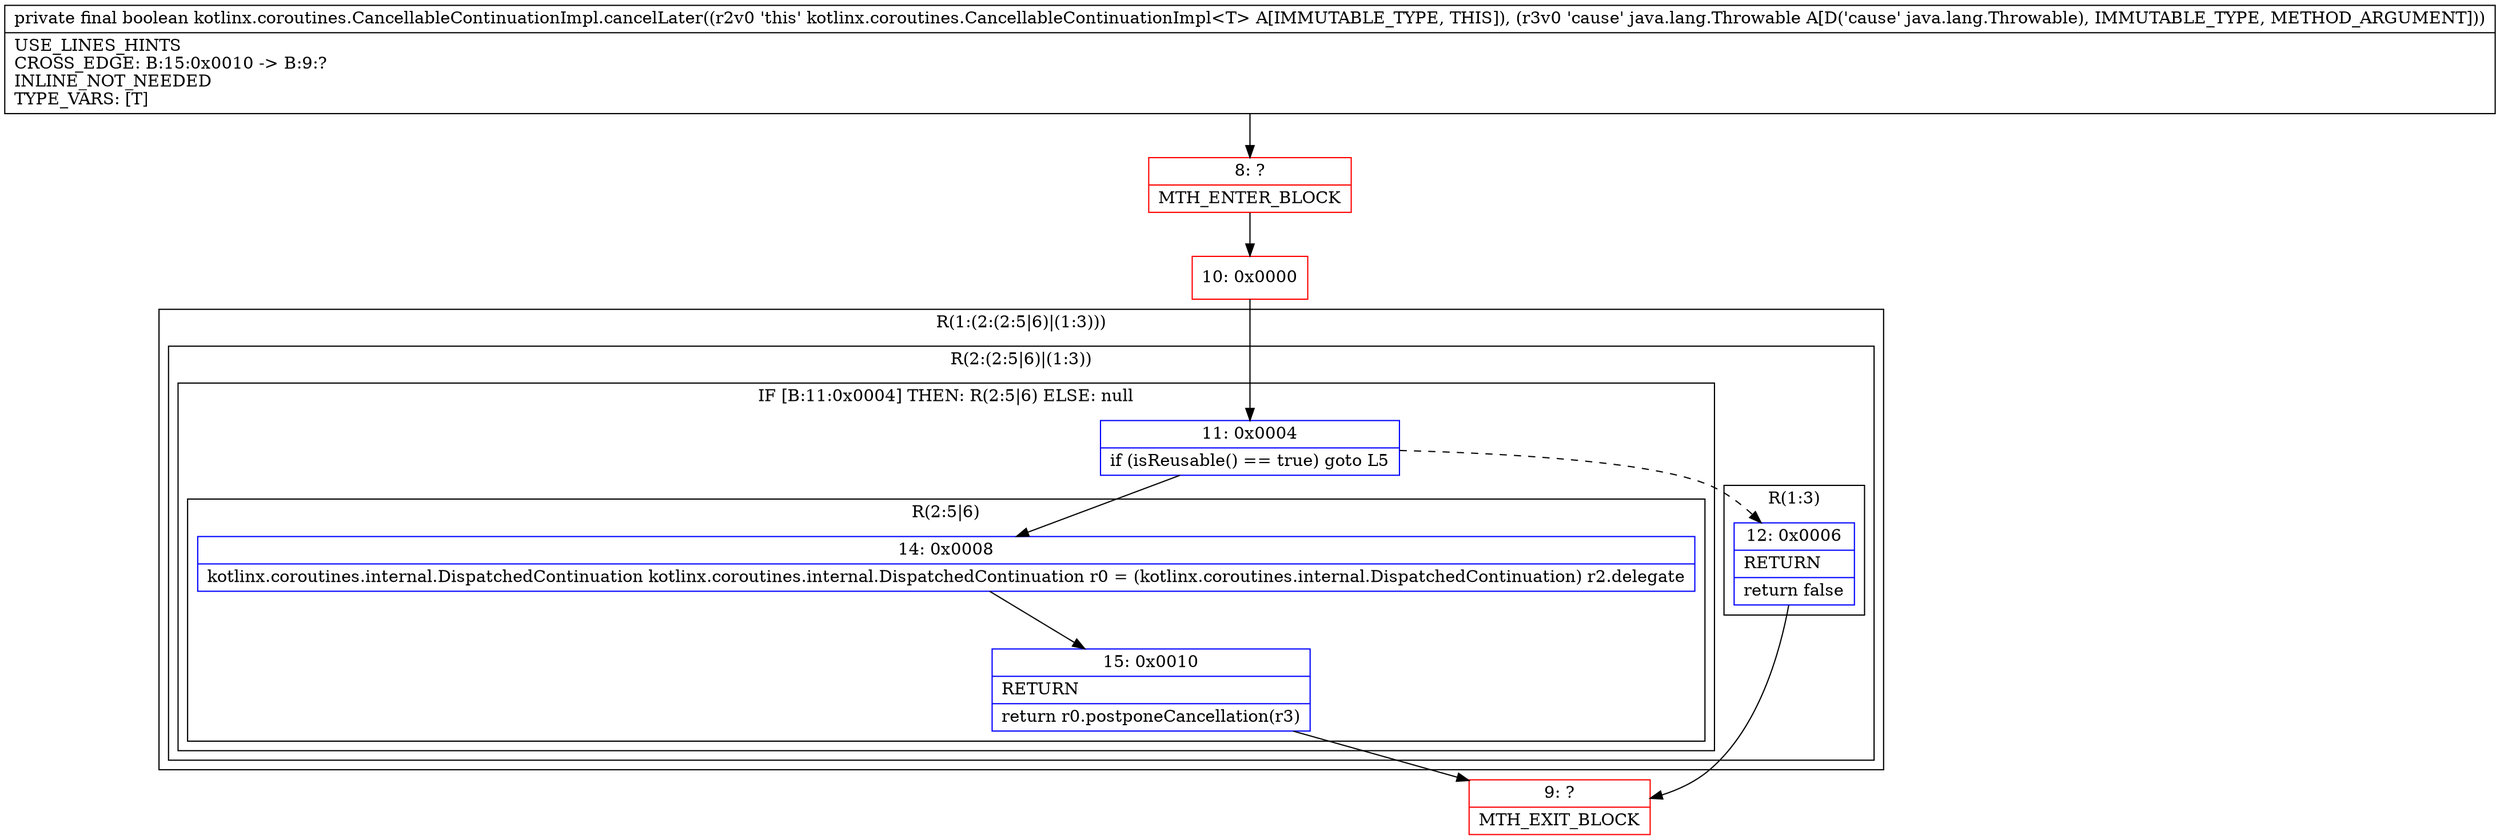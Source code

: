 digraph "CFG forkotlinx.coroutines.CancellableContinuationImpl.cancelLater(Ljava\/lang\/Throwable;)Z" {
subgraph cluster_Region_983093769 {
label = "R(1:(2:(2:5|6)|(1:3)))";
node [shape=record,color=blue];
subgraph cluster_Region_1618693211 {
label = "R(2:(2:5|6)|(1:3))";
node [shape=record,color=blue];
subgraph cluster_IfRegion_1897246089 {
label = "IF [B:11:0x0004] THEN: R(2:5|6) ELSE: null";
node [shape=record,color=blue];
Node_11 [shape=record,label="{11\:\ 0x0004|if (isReusable() == true) goto L5\l}"];
subgraph cluster_Region_653632985 {
label = "R(2:5|6)";
node [shape=record,color=blue];
Node_14 [shape=record,label="{14\:\ 0x0008|kotlinx.coroutines.internal.DispatchedContinuation kotlinx.coroutines.internal.DispatchedContinuation r0 = (kotlinx.coroutines.internal.DispatchedContinuation) r2.delegate\l}"];
Node_15 [shape=record,label="{15\:\ 0x0010|RETURN\l|return r0.postponeCancellation(r3)\l}"];
}
}
subgraph cluster_Region_1352745628 {
label = "R(1:3)";
node [shape=record,color=blue];
Node_12 [shape=record,label="{12\:\ 0x0006|RETURN\l|return false\l}"];
}
}
}
Node_8 [shape=record,color=red,label="{8\:\ ?|MTH_ENTER_BLOCK\l}"];
Node_10 [shape=record,color=red,label="{10\:\ 0x0000}"];
Node_9 [shape=record,color=red,label="{9\:\ ?|MTH_EXIT_BLOCK\l}"];
MethodNode[shape=record,label="{private final boolean kotlinx.coroutines.CancellableContinuationImpl.cancelLater((r2v0 'this' kotlinx.coroutines.CancellableContinuationImpl\<T\> A[IMMUTABLE_TYPE, THIS]), (r3v0 'cause' java.lang.Throwable A[D('cause' java.lang.Throwable), IMMUTABLE_TYPE, METHOD_ARGUMENT]))  | USE_LINES_HINTS\lCROSS_EDGE: B:15:0x0010 \-\> B:9:?\lINLINE_NOT_NEEDED\lTYPE_VARS: [T]\l}"];
MethodNode -> Node_8;Node_11 -> Node_12[style=dashed];
Node_11 -> Node_14;
Node_14 -> Node_15;
Node_15 -> Node_9;
Node_12 -> Node_9;
Node_8 -> Node_10;
Node_10 -> Node_11;
}

